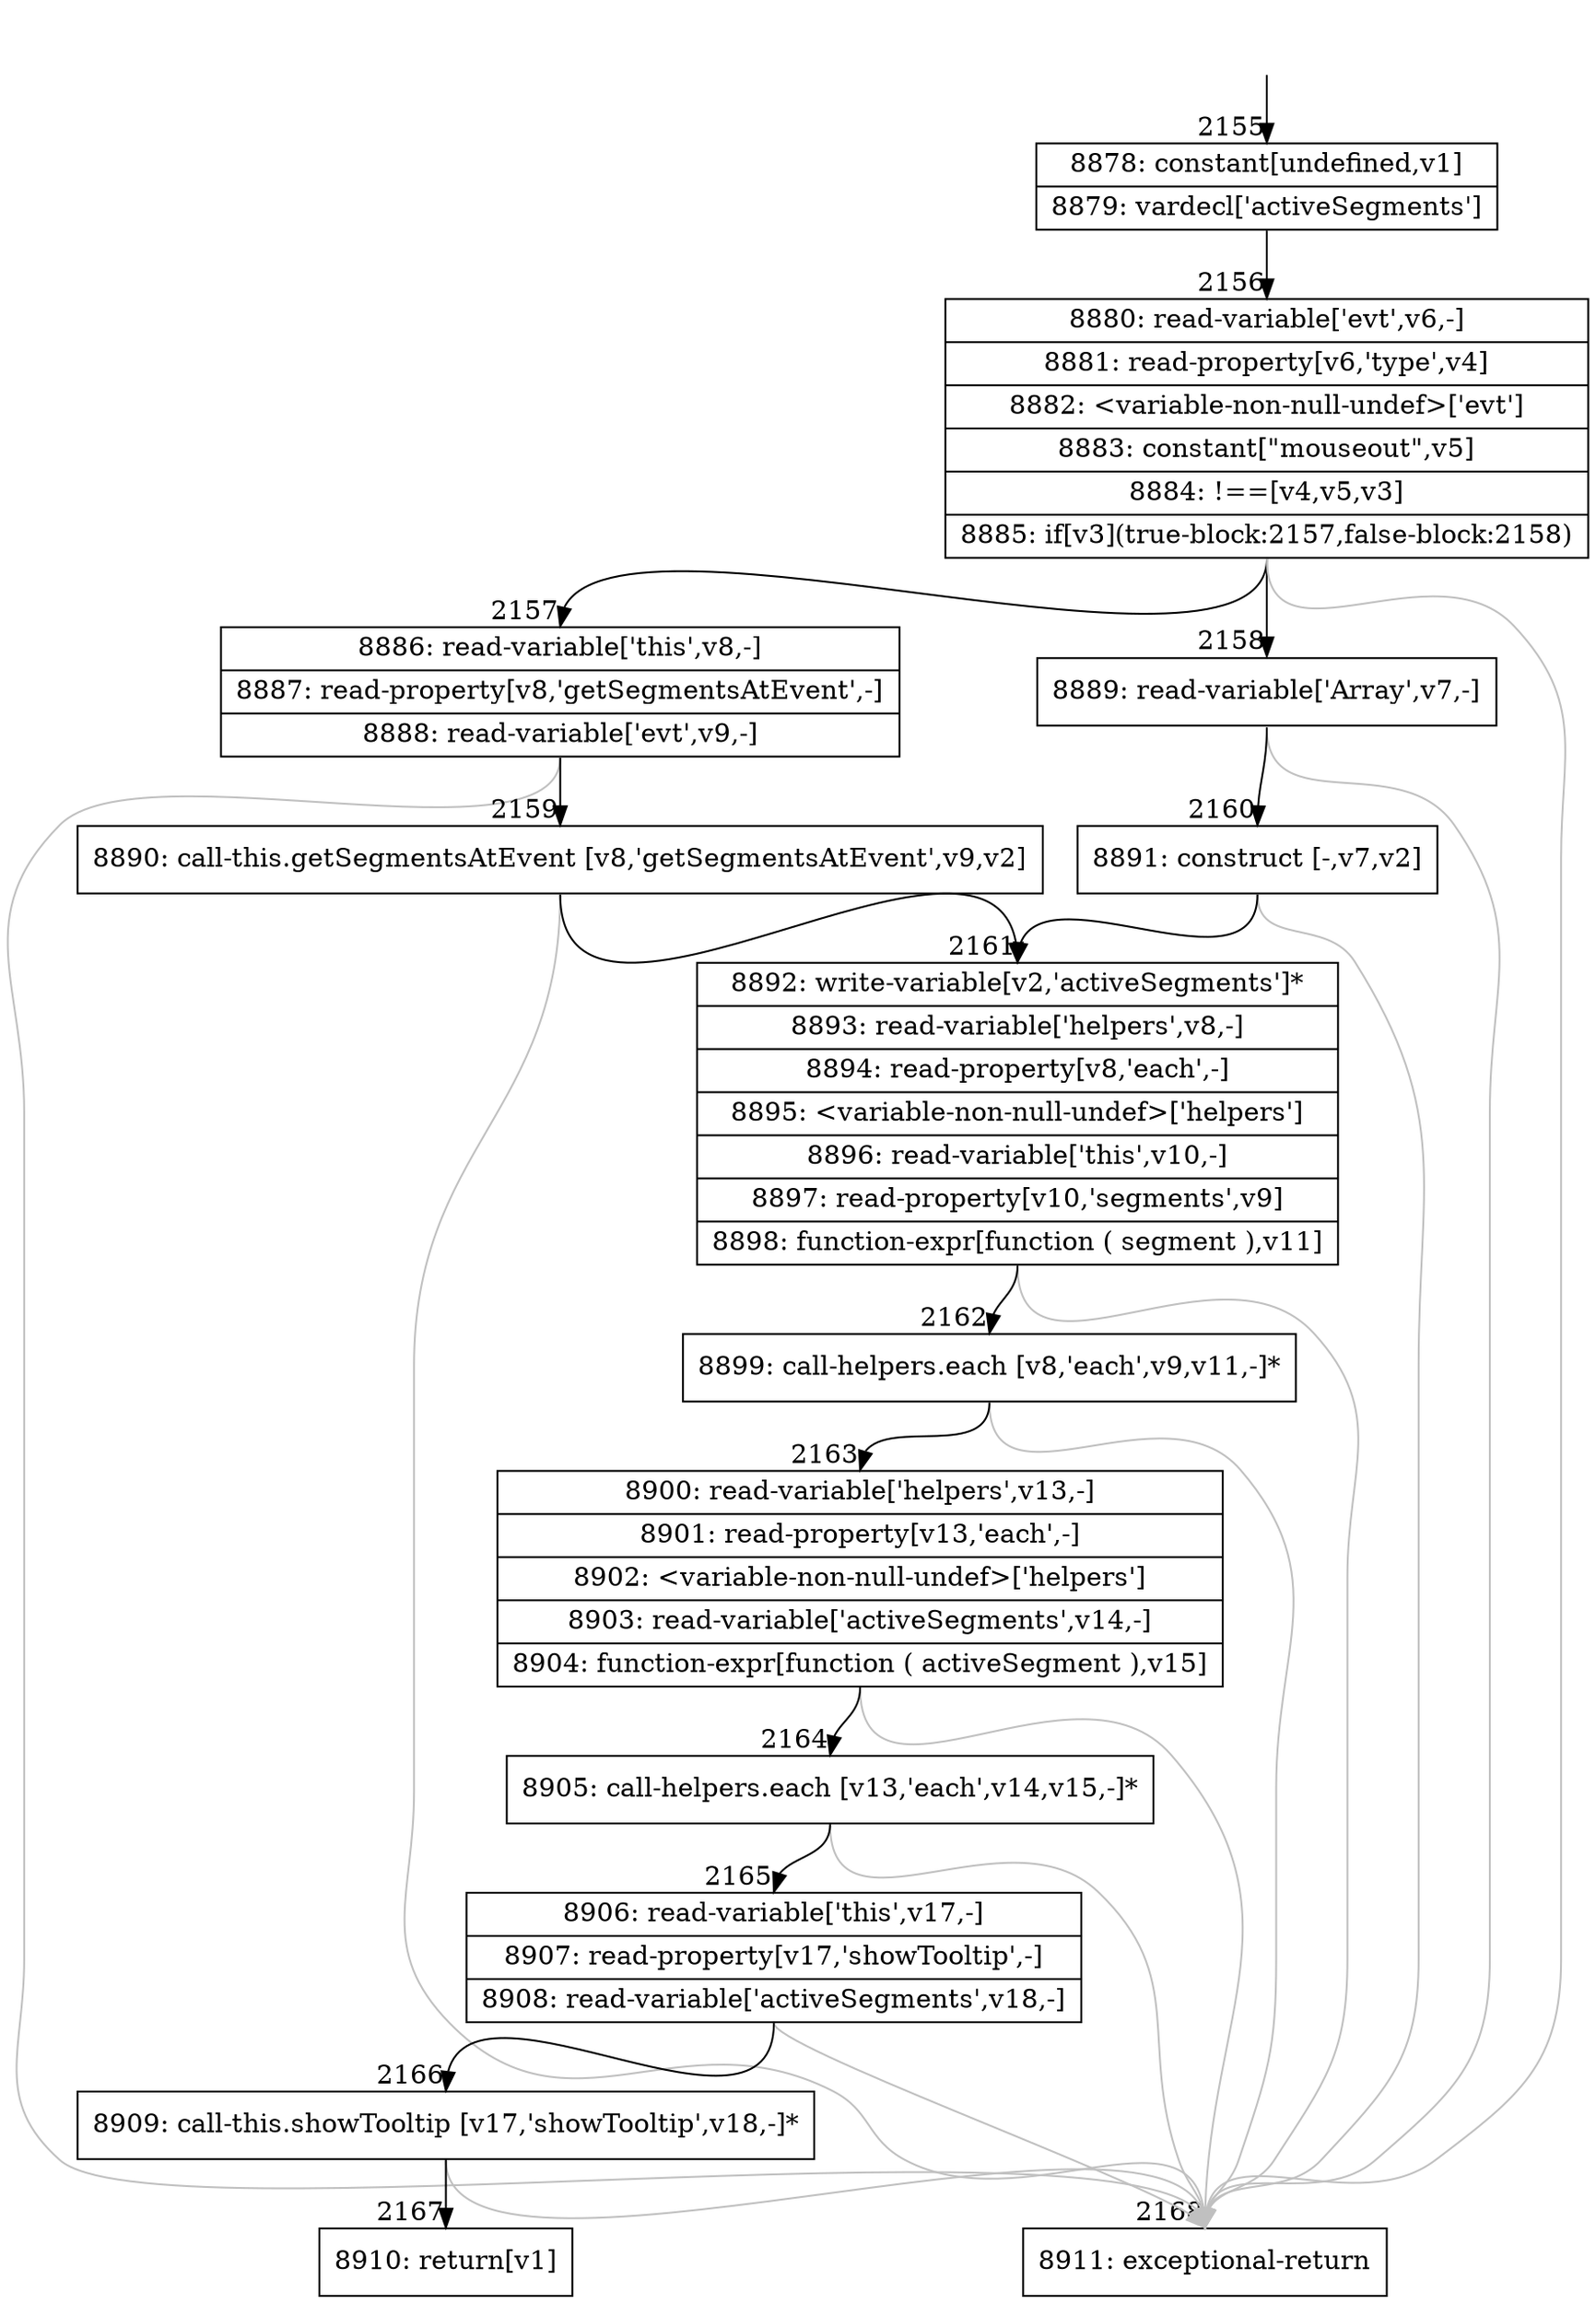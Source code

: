 digraph {
rankdir="TD"
BB_entry198[shape=none,label=""];
BB_entry198 -> BB2155 [tailport=s, headport=n, headlabel="    2155"]
BB2155 [shape=record label="{8878: constant[undefined,v1]|8879: vardecl['activeSegments']}" ] 
BB2155 -> BB2156 [tailport=s, headport=n, headlabel="      2156"]
BB2156 [shape=record label="{8880: read-variable['evt',v6,-]|8881: read-property[v6,'type',v4]|8882: \<variable-non-null-undef\>['evt']|8883: constant[\"mouseout\",v5]|8884: !==[v4,v5,v3]|8885: if[v3](true-block:2157,false-block:2158)}" ] 
BB2156 -> BB2157 [tailport=s, headport=n, headlabel="      2157"]
BB2156 -> BB2158 [tailport=s, headport=n, headlabel="      2158"]
BB2156 -> BB2168 [tailport=s, headport=n, color=gray, headlabel="      2168"]
BB2157 [shape=record label="{8886: read-variable['this',v8,-]|8887: read-property[v8,'getSegmentsAtEvent',-]|8888: read-variable['evt',v9,-]}" ] 
BB2157 -> BB2159 [tailport=s, headport=n, headlabel="      2159"]
BB2157 -> BB2168 [tailport=s, headport=n, color=gray]
BB2158 [shape=record label="{8889: read-variable['Array',v7,-]}" ] 
BB2158 -> BB2160 [tailport=s, headport=n, headlabel="      2160"]
BB2158 -> BB2168 [tailport=s, headport=n, color=gray]
BB2159 [shape=record label="{8890: call-this.getSegmentsAtEvent [v8,'getSegmentsAtEvent',v9,v2]}" ] 
BB2159 -> BB2161 [tailport=s, headport=n, headlabel="      2161"]
BB2159 -> BB2168 [tailport=s, headport=n, color=gray]
BB2160 [shape=record label="{8891: construct [-,v7,v2]}" ] 
BB2160 -> BB2161 [tailport=s, headport=n]
BB2160 -> BB2168 [tailport=s, headport=n, color=gray]
BB2161 [shape=record label="{8892: write-variable[v2,'activeSegments']*|8893: read-variable['helpers',v8,-]|8894: read-property[v8,'each',-]|8895: \<variable-non-null-undef\>['helpers']|8896: read-variable['this',v10,-]|8897: read-property[v10,'segments',v9]|8898: function-expr[function ( segment ),v11]}" ] 
BB2161 -> BB2162 [tailport=s, headport=n, headlabel="      2162"]
BB2161 -> BB2168 [tailport=s, headport=n, color=gray]
BB2162 [shape=record label="{8899: call-helpers.each [v8,'each',v9,v11,-]*}" ] 
BB2162 -> BB2163 [tailport=s, headport=n, headlabel="      2163"]
BB2162 -> BB2168 [tailport=s, headport=n, color=gray]
BB2163 [shape=record label="{8900: read-variable['helpers',v13,-]|8901: read-property[v13,'each',-]|8902: \<variable-non-null-undef\>['helpers']|8903: read-variable['activeSegments',v14,-]|8904: function-expr[function ( activeSegment ),v15]}" ] 
BB2163 -> BB2164 [tailport=s, headport=n, headlabel="      2164"]
BB2163 -> BB2168 [tailport=s, headport=n, color=gray]
BB2164 [shape=record label="{8905: call-helpers.each [v13,'each',v14,v15,-]*}" ] 
BB2164 -> BB2165 [tailport=s, headport=n, headlabel="      2165"]
BB2164 -> BB2168 [tailport=s, headport=n, color=gray]
BB2165 [shape=record label="{8906: read-variable['this',v17,-]|8907: read-property[v17,'showTooltip',-]|8908: read-variable['activeSegments',v18,-]}" ] 
BB2165 -> BB2166 [tailport=s, headport=n, headlabel="      2166"]
BB2165 -> BB2168 [tailport=s, headport=n, color=gray]
BB2166 [shape=record label="{8909: call-this.showTooltip [v17,'showTooltip',v18,-]*}" ] 
BB2166 -> BB2167 [tailport=s, headport=n, headlabel="      2167"]
BB2166 -> BB2168 [tailport=s, headport=n, color=gray]
BB2167 [shape=record label="{8910: return[v1]}" ] 
BB2168 [shape=record label="{8911: exceptional-return}" ] 
//#$~ 2395
}
